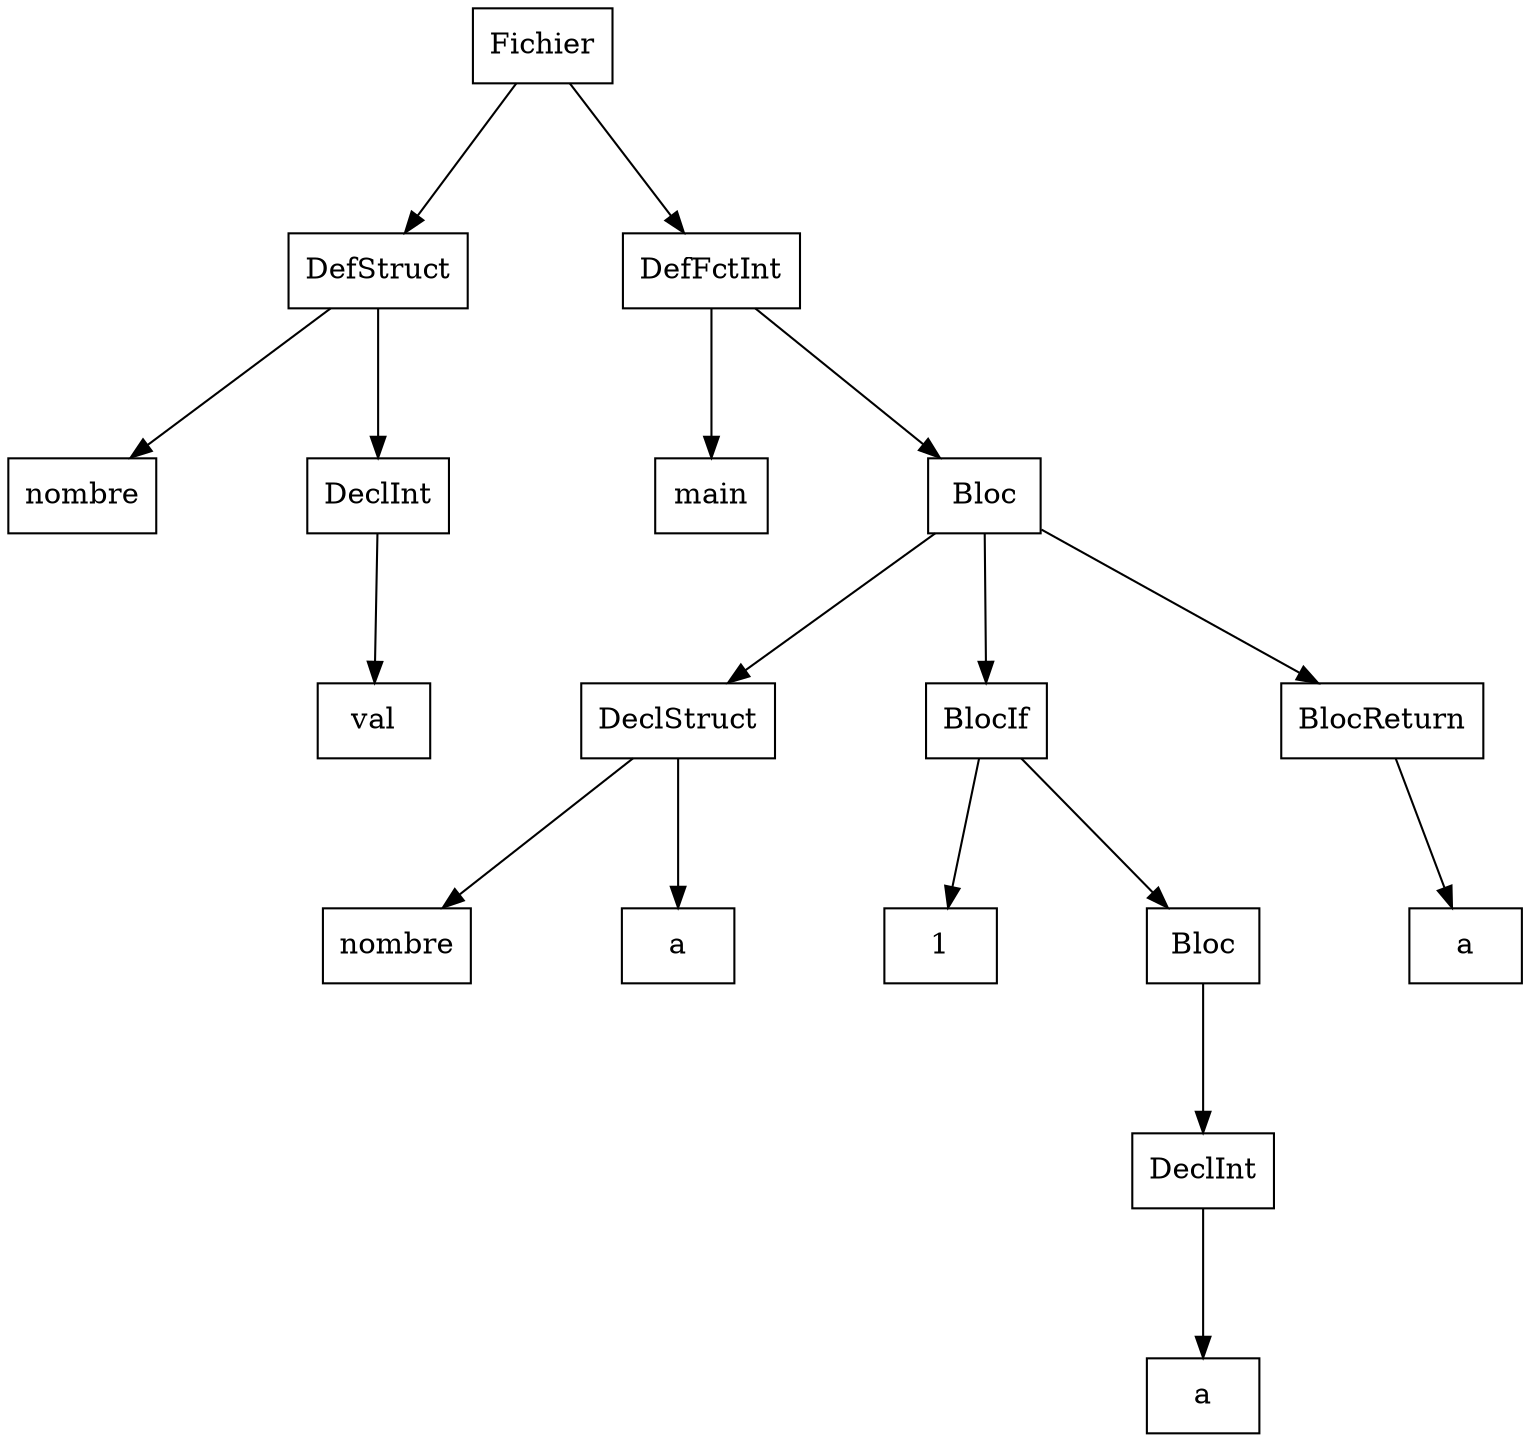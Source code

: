 digraph "ast"{

	nodesep=1;
	ranksep=1;

	N0 [label="Fichier", shape="box"];
	N1 [label="DefStruct", shape="box"];
	N2 [label="nombre", shape="box"];
	N3 [label="DeclInt", shape="box"];
	N4 [label="val", shape="box"];
	N5 [label="DefFctInt", shape="box"];
	N6 [label="main", shape="box"];
	N7 [label="Bloc", shape="box"];
	N8 [label="DeclStruct", shape="box"];
	N9 [label="nombre", shape="box"];
	N10 [label="a", shape="box"];
	N11 [label="BlocIf", shape="box"];
	N12 [label="1", shape="box"];
	N13 [label="Bloc", shape="box"];
	N14 [label="DeclInt", shape="box"];
	N15 [label="a", shape="box"];
	N16 [label="BlocReturn", shape="box"];
	N17 [label="a", shape="box"];

	N1 -> N2; 
	N3 -> N4; 
	N1 -> N3; 
	N0 -> N1; 
	N5 -> N6; 
	N8 -> N9; 
	N8 -> N10; 
	N7 -> N8; 
	N11 -> N12; 
	N14 -> N15; 
	N13 -> N14; 
	N11 -> N13; 
	N7 -> N11; 
	N16 -> N17; 
	N7 -> N16; 
	N5 -> N7; 
	N0 -> N5; 
}
